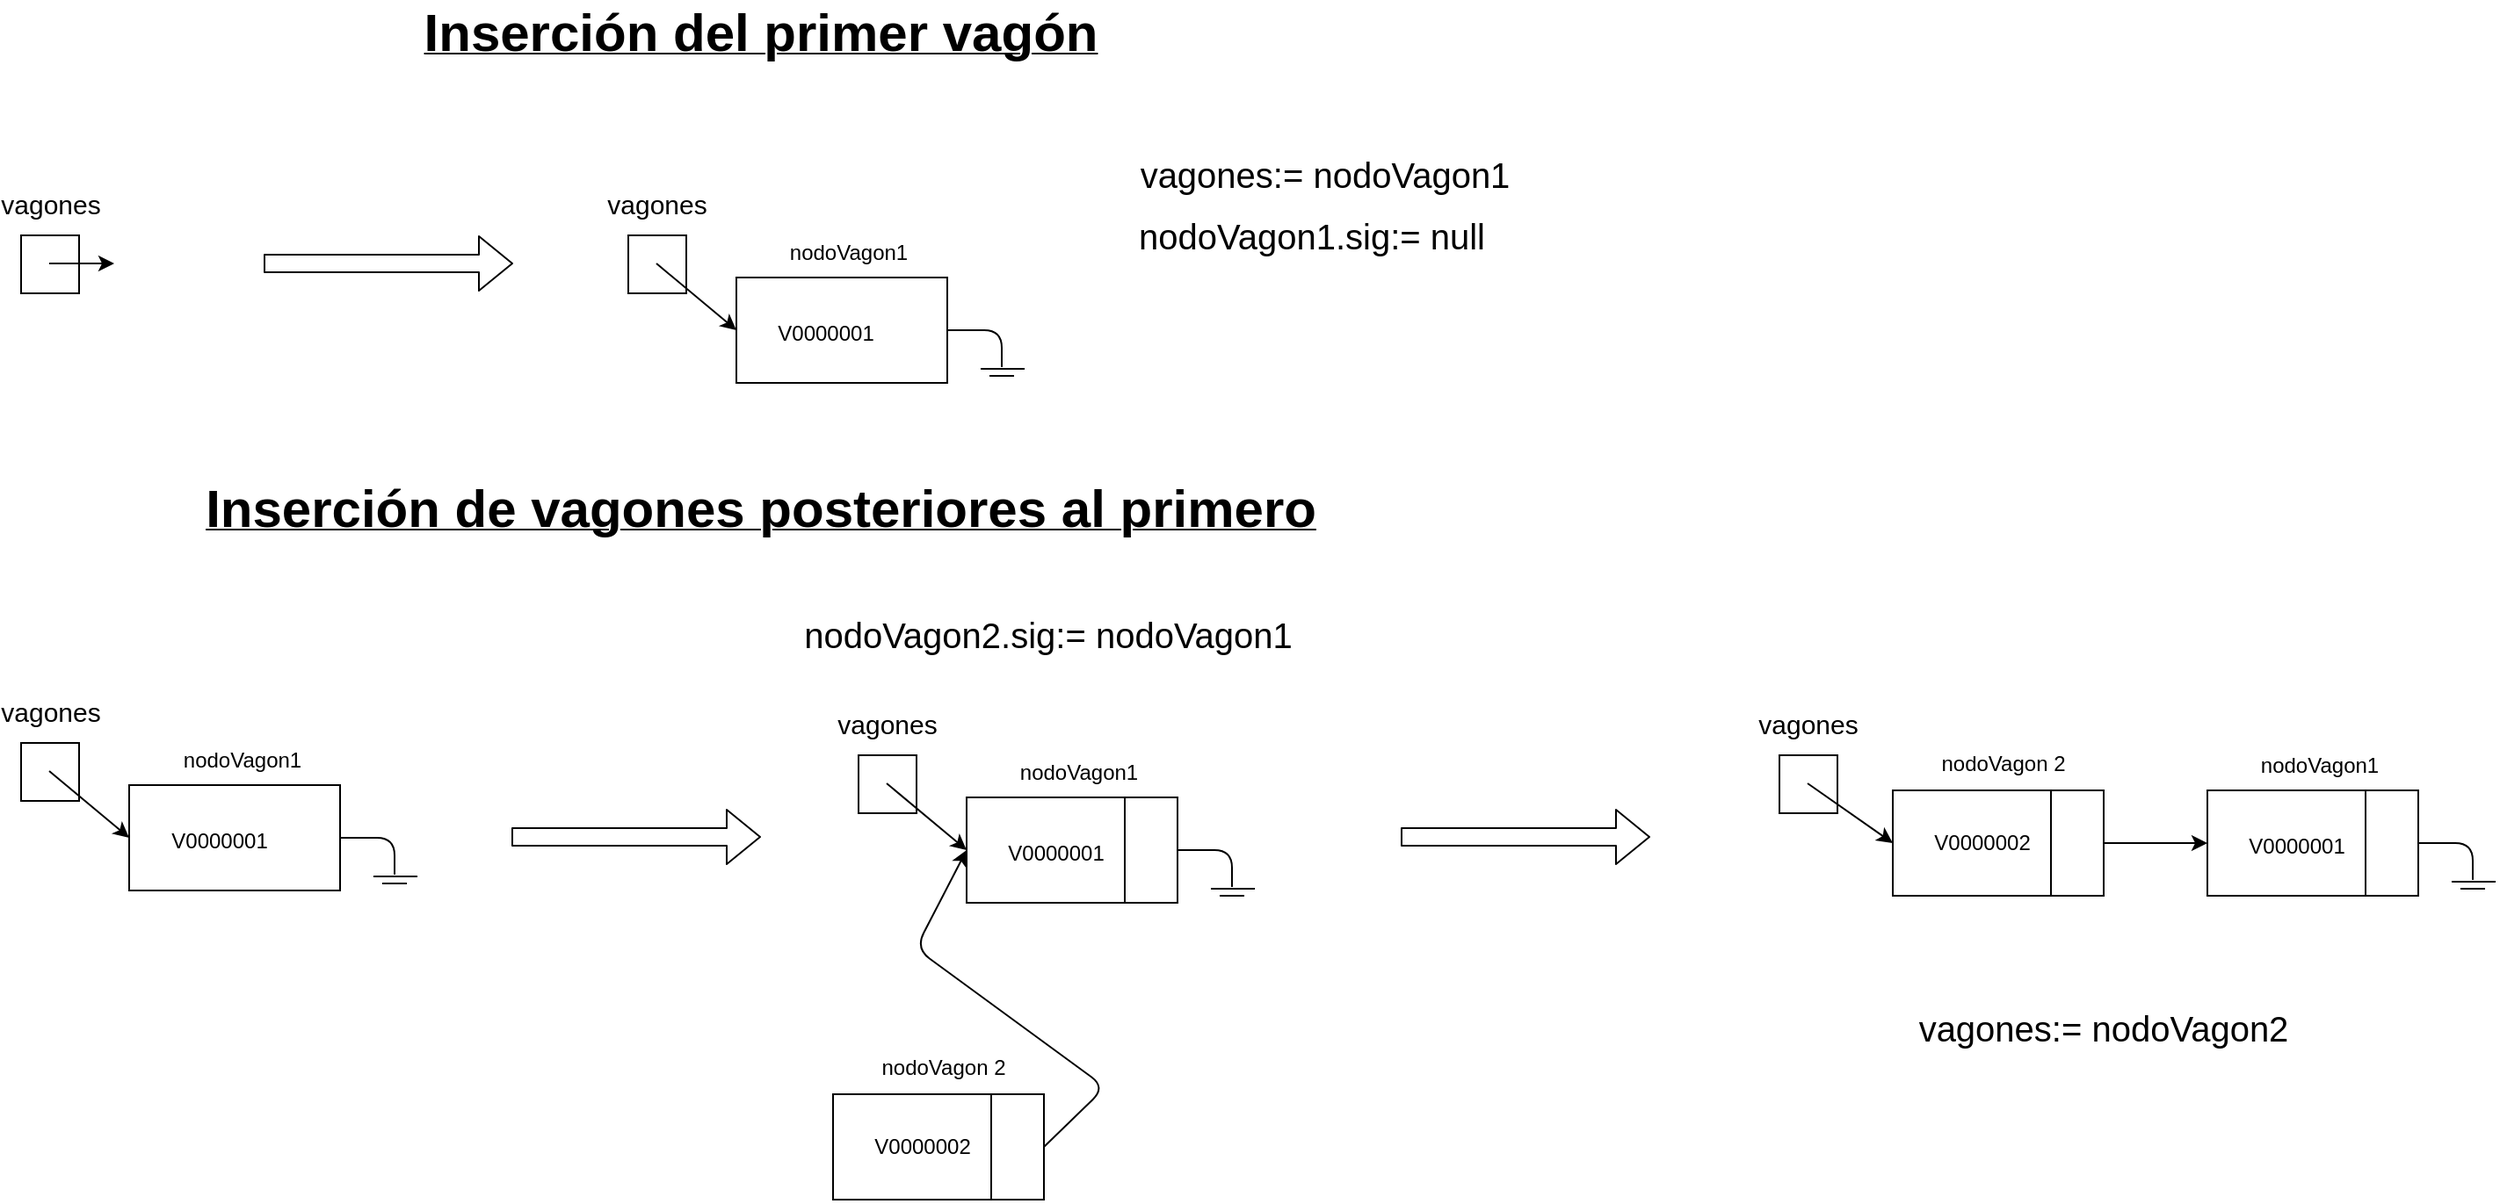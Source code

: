 <mxfile version="14.7.2" type="device"><diagram id="VkRWpURPxjBSTJ6hk2yl" name="Page-1"><mxGraphModel dx="1422" dy="763" grid="0" gridSize="10" guides="1" tooltips="1" connect="1" arrows="1" fold="1" page="1" pageScale="1" pageWidth="2336" pageHeight="1654" math="0" shadow="0"><root><mxCell id="0"/><mxCell id="1" parent="0"/><mxCell id="RCN8R2D4LLHzQwkiEhFR-1" value="" style="whiteSpace=wrap;html=1;aspect=fixed;" parent="1" vertex="1"><mxGeometry x="279" y="152" width="33" height="33" as="geometry"/></mxCell><mxCell id="RCN8R2D4LLHzQwkiEhFR-2" value="&lt;font style=&quot;font-size: 15px&quot;&gt;vagones&lt;/font&gt;" style="text;html=1;strokeColor=none;fillColor=none;align=center;verticalAlign=middle;whiteSpace=wrap;rounded=0;" parent="1" vertex="1"><mxGeometry x="275.5" y="124" width="40" height="20" as="geometry"/></mxCell><mxCell id="RCN8R2D4LLHzQwkiEhFR-3" value="" style="endArrow=classic;html=1;" parent="1" edge="1"><mxGeometry width="50" height="50" relative="1" as="geometry"><mxPoint x="295" y="168" as="sourcePoint"/><mxPoint x="332" y="168" as="targetPoint"/></mxGeometry></mxCell><mxCell id="RCN8R2D4LLHzQwkiEhFR-6" value="&lt;u&gt;&lt;font style=&quot;font-size: 30px&quot;&gt;&lt;b&gt;Inserción del primer vagón&lt;/b&gt;&lt;/font&gt;&lt;/u&gt;" style="text;html=1;strokeColor=none;fillColor=none;align=center;verticalAlign=middle;whiteSpace=wrap;rounded=0;" parent="1" vertex="1"><mxGeometry x="472" y="26" width="456" height="20" as="geometry"/></mxCell><mxCell id="RCN8R2D4LLHzQwkiEhFR-7" value="" style="shape=flexArrow;endArrow=classic;html=1;" parent="1" edge="1"><mxGeometry width="50" height="50" relative="1" as="geometry"><mxPoint x="417" y="168" as="sourcePoint"/><mxPoint x="559" y="168" as="targetPoint"/></mxGeometry></mxCell><mxCell id="RCN8R2D4LLHzQwkiEhFR-8" value="" style="whiteSpace=wrap;html=1;aspect=fixed;" parent="1" vertex="1"><mxGeometry x="624.5" y="152" width="33" height="33" as="geometry"/></mxCell><mxCell id="RCN8R2D4LLHzQwkiEhFR-9" value="&lt;font style=&quot;font-size: 15px&quot;&gt;vagones&lt;/font&gt;" style="text;html=1;strokeColor=none;fillColor=none;align=center;verticalAlign=middle;whiteSpace=wrap;rounded=0;" parent="1" vertex="1"><mxGeometry x="621" y="124" width="40" height="20" as="geometry"/></mxCell><mxCell id="RCN8R2D4LLHzQwkiEhFR-10" value="" style="endArrow=classic;html=1;entryX=0;entryY=0.5;entryDx=0;entryDy=0;" parent="1" target="RCN8R2D4LLHzQwkiEhFR-11" edge="1"><mxGeometry width="50" height="50" relative="1" as="geometry"><mxPoint x="640.5" y="168" as="sourcePoint"/><mxPoint x="675" y="202" as="targetPoint"/></mxGeometry></mxCell><mxCell id="RCN8R2D4LLHzQwkiEhFR-11" value="" style="rounded=0;whiteSpace=wrap;html=1;" parent="1" vertex="1"><mxGeometry x="686" y="176" width="120" height="60" as="geometry"/></mxCell><mxCell id="RCN8R2D4LLHzQwkiEhFR-12" value="" style="endArrow=none;html=1;exitX=1;exitY=0.5;exitDx=0;exitDy=0;" parent="1" source="RCN8R2D4LLHzQwkiEhFR-11" edge="1"><mxGeometry width="50" height="50" relative="1" as="geometry"><mxPoint x="850" y="242" as="sourcePoint"/><mxPoint x="837" y="227" as="targetPoint"/><Array as="points"><mxPoint x="837" y="206"/></Array></mxGeometry></mxCell><mxCell id="RCN8R2D4LLHzQwkiEhFR-13" value="" style="endArrow=none;html=1;" parent="1" edge="1"><mxGeometry width="50" height="50" relative="1" as="geometry"><mxPoint x="825" y="228" as="sourcePoint"/><mxPoint x="850" y="228" as="targetPoint"/></mxGeometry></mxCell><mxCell id="RCN8R2D4LLHzQwkiEhFR-14" value="" style="endArrow=none;html=1;" parent="1" edge="1"><mxGeometry width="50" height="50" relative="1" as="geometry"><mxPoint x="830" y="232" as="sourcePoint"/><mxPoint x="844" y="232" as="targetPoint"/></mxGeometry></mxCell><mxCell id="RCN8R2D4LLHzQwkiEhFR-15" value="V0000001" style="text;html=1;strokeColor=none;fillColor=none;align=center;verticalAlign=middle;whiteSpace=wrap;rounded=0;" parent="1" vertex="1"><mxGeometry x="717" y="198" width="40" height="20" as="geometry"/></mxCell><mxCell id="RCN8R2D4LLHzQwkiEhFR-16" value="&lt;font style=&quot;font-size: 20px&quot;&gt;vagones:= nodoVagon1 &lt;/font&gt;" style="text;html=1;strokeColor=none;fillColor=none;align=center;verticalAlign=middle;whiteSpace=wrap;rounded=0;" parent="1" vertex="1"><mxGeometry x="906" y="106.5" width="230" height="20" as="geometry"/></mxCell><mxCell id="RCN8R2D4LLHzQwkiEhFR-17" value="nodoVagon1" style="text;html=1;strokeColor=none;fillColor=none;align=center;verticalAlign=middle;whiteSpace=wrap;rounded=0;" parent="1" vertex="1"><mxGeometry x="730" y="152" width="40" height="20" as="geometry"/></mxCell><mxCell id="RCN8R2D4LLHzQwkiEhFR-18" value="&lt;font style=&quot;font-size: 20px&quot;&gt;nodoVagon1.sig:= null&lt;/font&gt;" style="text;html=1;strokeColor=none;fillColor=none;align=center;verticalAlign=middle;whiteSpace=wrap;rounded=0;" parent="1" vertex="1"><mxGeometry x="909" y="141.5" width="209" height="20" as="geometry"/></mxCell><mxCell id="RCN8R2D4LLHzQwkiEhFR-19" value="&lt;u&gt;&lt;b&gt;&lt;font style=&quot;font-size: 30px&quot;&gt;Inserción de vagones posteriores al primero&lt;/font&gt;&lt;/b&gt;&lt;/u&gt;" style="text;html=1;strokeColor=none;fillColor=none;align=center;verticalAlign=middle;whiteSpace=wrap;rounded=0;" parent="1" vertex="1"><mxGeometry x="364" y="297" width="672" height="20" as="geometry"/></mxCell><mxCell id="RCN8R2D4LLHzQwkiEhFR-20" value="" style="whiteSpace=wrap;html=1;aspect=fixed;" parent="1" vertex="1"><mxGeometry x="279" y="441" width="33" height="33" as="geometry"/></mxCell><mxCell id="RCN8R2D4LLHzQwkiEhFR-21" value="&lt;font style=&quot;font-size: 15px&quot;&gt;vagones&lt;/font&gt;" style="text;html=1;strokeColor=none;fillColor=none;align=center;verticalAlign=middle;whiteSpace=wrap;rounded=0;" parent="1" vertex="1"><mxGeometry x="275.5" y="413" width="40" height="20" as="geometry"/></mxCell><mxCell id="RCN8R2D4LLHzQwkiEhFR-22" value="" style="endArrow=classic;html=1;entryX=0;entryY=0.5;entryDx=0;entryDy=0;" parent="1" target="RCN8R2D4LLHzQwkiEhFR-23" edge="1"><mxGeometry width="50" height="50" relative="1" as="geometry"><mxPoint x="295" y="457" as="sourcePoint"/><mxPoint x="329.5" y="491" as="targetPoint"/></mxGeometry></mxCell><mxCell id="RCN8R2D4LLHzQwkiEhFR-23" value="" style="rounded=0;whiteSpace=wrap;html=1;" parent="1" vertex="1"><mxGeometry x="340.5" y="465" width="120" height="60" as="geometry"/></mxCell><mxCell id="RCN8R2D4LLHzQwkiEhFR-24" value="" style="endArrow=none;html=1;exitX=1;exitY=0.5;exitDx=0;exitDy=0;" parent="1" source="RCN8R2D4LLHzQwkiEhFR-23" edge="1"><mxGeometry width="50" height="50" relative="1" as="geometry"><mxPoint x="504.5" y="531" as="sourcePoint"/><mxPoint x="491.5" y="516" as="targetPoint"/><Array as="points"><mxPoint x="491.5" y="495"/></Array></mxGeometry></mxCell><mxCell id="RCN8R2D4LLHzQwkiEhFR-25" value="" style="endArrow=none;html=1;" parent="1" edge="1"><mxGeometry width="50" height="50" relative="1" as="geometry"><mxPoint x="479.5" y="517" as="sourcePoint"/><mxPoint x="504.5" y="517" as="targetPoint"/></mxGeometry></mxCell><mxCell id="RCN8R2D4LLHzQwkiEhFR-26" value="" style="endArrow=none;html=1;" parent="1" edge="1"><mxGeometry width="50" height="50" relative="1" as="geometry"><mxPoint x="484.5" y="521" as="sourcePoint"/><mxPoint x="498.5" y="521" as="targetPoint"/></mxGeometry></mxCell><mxCell id="RCN8R2D4LLHzQwkiEhFR-27" value="V0000001" style="text;html=1;strokeColor=none;fillColor=none;align=center;verticalAlign=middle;whiteSpace=wrap;rounded=0;" parent="1" vertex="1"><mxGeometry x="371.5" y="487" width="40" height="20" as="geometry"/></mxCell><mxCell id="RCN8R2D4LLHzQwkiEhFR-28" value="nodoVagon1" style="text;html=1;strokeColor=none;fillColor=none;align=center;verticalAlign=middle;whiteSpace=wrap;rounded=0;" parent="1" vertex="1"><mxGeometry x="384.5" y="441" width="40" height="20" as="geometry"/></mxCell><mxCell id="RCN8R2D4LLHzQwkiEhFR-29" value="" style="shape=flexArrow;endArrow=classic;html=1;" parent="1" edge="1"><mxGeometry width="50" height="50" relative="1" as="geometry"><mxPoint x="558" y="494.5" as="sourcePoint"/><mxPoint x="700" y="494.5" as="targetPoint"/></mxGeometry></mxCell><mxCell id="RCN8R2D4LLHzQwkiEhFR-30" value="" style="rounded=0;whiteSpace=wrap;html=1;" parent="1" vertex="1"><mxGeometry x="741" y="641" width="120" height="60" as="geometry"/></mxCell><mxCell id="RCN8R2D4LLHzQwkiEhFR-31" value="" style="whiteSpace=wrap;html=1;aspect=fixed;" parent="1" vertex="1"><mxGeometry x="755.5" y="448" width="33" height="33" as="geometry"/></mxCell><mxCell id="RCN8R2D4LLHzQwkiEhFR-32" value="&lt;font style=&quot;font-size: 15px&quot;&gt;vagones&lt;/font&gt;" style="text;html=1;strokeColor=none;fillColor=none;align=center;verticalAlign=middle;whiteSpace=wrap;rounded=0;" parent="1" vertex="1"><mxGeometry x="752" y="420" width="40" height="20" as="geometry"/></mxCell><mxCell id="RCN8R2D4LLHzQwkiEhFR-33" value="" style="endArrow=classic;html=1;entryX=0;entryY=0.5;entryDx=0;entryDy=0;" parent="1" target="RCN8R2D4LLHzQwkiEhFR-34" edge="1"><mxGeometry width="50" height="50" relative="1" as="geometry"><mxPoint x="771.5" y="464" as="sourcePoint"/><mxPoint x="806" y="498" as="targetPoint"/></mxGeometry></mxCell><mxCell id="RCN8R2D4LLHzQwkiEhFR-34" value="" style="rounded=0;whiteSpace=wrap;html=1;" parent="1" vertex="1"><mxGeometry x="817" y="472" width="120" height="60" as="geometry"/></mxCell><mxCell id="RCN8R2D4LLHzQwkiEhFR-35" value="" style="endArrow=none;html=1;exitX=1;exitY=0.5;exitDx=0;exitDy=0;" parent="1" source="RCN8R2D4LLHzQwkiEhFR-34" edge="1"><mxGeometry width="50" height="50" relative="1" as="geometry"><mxPoint x="981" y="538" as="sourcePoint"/><mxPoint x="968" y="523" as="targetPoint"/><Array as="points"><mxPoint x="968" y="502"/></Array></mxGeometry></mxCell><mxCell id="RCN8R2D4LLHzQwkiEhFR-36" value="" style="endArrow=none;html=1;" parent="1" edge="1"><mxGeometry width="50" height="50" relative="1" as="geometry"><mxPoint x="956" y="524" as="sourcePoint"/><mxPoint x="981" y="524" as="targetPoint"/></mxGeometry></mxCell><mxCell id="RCN8R2D4LLHzQwkiEhFR-37" value="" style="endArrow=none;html=1;" parent="1" edge="1"><mxGeometry width="50" height="50" relative="1" as="geometry"><mxPoint x="961" y="528" as="sourcePoint"/><mxPoint x="975" y="528" as="targetPoint"/></mxGeometry></mxCell><mxCell id="RCN8R2D4LLHzQwkiEhFR-38" value="V0000001" style="text;html=1;strokeColor=none;fillColor=none;align=center;verticalAlign=middle;whiteSpace=wrap;rounded=0;" parent="1" vertex="1"><mxGeometry x="848" y="494" width="40" height="20" as="geometry"/></mxCell><mxCell id="RCN8R2D4LLHzQwkiEhFR-39" value="nodoVagon1" style="text;html=1;strokeColor=none;fillColor=none;align=center;verticalAlign=middle;whiteSpace=wrap;rounded=0;" parent="1" vertex="1"><mxGeometry x="861" y="448" width="40" height="20" as="geometry"/></mxCell><mxCell id="RCN8R2D4LLHzQwkiEhFR-40" value="nodoVagon 2" style="text;html=1;strokeColor=none;fillColor=none;align=center;verticalAlign=middle;whiteSpace=wrap;rounded=0;" parent="1" vertex="1"><mxGeometry x="763" y="616" width="81.5" height="20" as="geometry"/></mxCell><mxCell id="RCN8R2D4LLHzQwkiEhFR-41" value="V0000002" style="text;html=1;strokeColor=none;fillColor=none;align=center;verticalAlign=middle;whiteSpace=wrap;rounded=0;" parent="1" vertex="1"><mxGeometry x="772" y="661" width="40" height="20" as="geometry"/></mxCell><mxCell id="RCN8R2D4LLHzQwkiEhFR-42" value="" style="endArrow=none;html=1;entryX=0.75;entryY=1;entryDx=0;entryDy=0;exitX=0.75;exitY=0;exitDx=0;exitDy=0;" parent="1" source="RCN8R2D4LLHzQwkiEhFR-30" target="RCN8R2D4LLHzQwkiEhFR-30" edge="1"><mxGeometry width="50" height="50" relative="1" as="geometry"><mxPoint x="851" y="755" as="sourcePoint"/><mxPoint x="901" y="705" as="targetPoint"/></mxGeometry></mxCell><mxCell id="RCN8R2D4LLHzQwkiEhFR-43" value="" style="endArrow=classic;html=1;exitX=1;exitY=0.5;exitDx=0;exitDy=0;entryX=0;entryY=0.5;entryDx=0;entryDy=0;" parent="1" source="RCN8R2D4LLHzQwkiEhFR-30" target="RCN8R2D4LLHzQwkiEhFR-34" edge="1"><mxGeometry width="50" height="50" relative="1" as="geometry"><mxPoint x="896" y="698" as="sourcePoint"/><mxPoint x="946" y="648" as="targetPoint"/><Array as="points"><mxPoint x="896" y="637"/><mxPoint x="788" y="558"/></Array></mxGeometry></mxCell><mxCell id="RCN8R2D4LLHzQwkiEhFR-44" value="" style="endArrow=none;html=1;exitX=0.75;exitY=1;exitDx=0;exitDy=0;entryX=0.75;entryY=0;entryDx=0;entryDy=0;" parent="1" source="RCN8R2D4LLHzQwkiEhFR-34" target="RCN8R2D4LLHzQwkiEhFR-34" edge="1"><mxGeometry width="50" height="50" relative="1" as="geometry"><mxPoint x="694" y="504" as="sourcePoint"/><mxPoint x="744" y="454" as="targetPoint"/></mxGeometry></mxCell><mxCell id="RCN8R2D4LLHzQwkiEhFR-45" value="" style="rounded=0;whiteSpace=wrap;html=1;" parent="1" vertex="1"><mxGeometry x="1344" y="468" width="120" height="60" as="geometry"/></mxCell><mxCell id="RCN8R2D4LLHzQwkiEhFR-46" value="" style="whiteSpace=wrap;html=1;aspect=fixed;" parent="1" vertex="1"><mxGeometry x="1279.5" y="448" width="33" height="33" as="geometry"/></mxCell><mxCell id="RCN8R2D4LLHzQwkiEhFR-47" value="&lt;font style=&quot;font-size: 15px&quot;&gt;vagones&lt;/font&gt;" style="text;html=1;strokeColor=none;fillColor=none;align=center;verticalAlign=middle;whiteSpace=wrap;rounded=0;" parent="1" vertex="1"><mxGeometry x="1276" y="420" width="40" height="20" as="geometry"/></mxCell><mxCell id="RCN8R2D4LLHzQwkiEhFR-48" value="" style="endArrow=classic;html=1;entryX=0;entryY=0.5;entryDx=0;entryDy=0;" parent="1" target="RCN8R2D4LLHzQwkiEhFR-45" edge="1"><mxGeometry width="50" height="50" relative="1" as="geometry"><mxPoint x="1295.5" y="464" as="sourcePoint"/><mxPoint x="1330" y="498" as="targetPoint"/></mxGeometry></mxCell><mxCell id="RCN8R2D4LLHzQwkiEhFR-49" value="" style="rounded=0;whiteSpace=wrap;html=1;" parent="1" vertex="1"><mxGeometry x="1523" y="468" width="120" height="60" as="geometry"/></mxCell><mxCell id="RCN8R2D4LLHzQwkiEhFR-50" value="" style="endArrow=none;html=1;exitX=1;exitY=0.5;exitDx=0;exitDy=0;" parent="1" source="RCN8R2D4LLHzQwkiEhFR-49" edge="1"><mxGeometry width="50" height="50" relative="1" as="geometry"><mxPoint x="1687" y="534" as="sourcePoint"/><mxPoint x="1674" y="519" as="targetPoint"/><Array as="points"><mxPoint x="1674" y="498"/></Array></mxGeometry></mxCell><mxCell id="RCN8R2D4LLHzQwkiEhFR-51" value="" style="endArrow=none;html=1;" parent="1" edge="1"><mxGeometry width="50" height="50" relative="1" as="geometry"><mxPoint x="1662" y="520" as="sourcePoint"/><mxPoint x="1687" y="520" as="targetPoint"/></mxGeometry></mxCell><mxCell id="RCN8R2D4LLHzQwkiEhFR-52" value="" style="endArrow=none;html=1;" parent="1" edge="1"><mxGeometry width="50" height="50" relative="1" as="geometry"><mxPoint x="1667" y="524" as="sourcePoint"/><mxPoint x="1681" y="524" as="targetPoint"/></mxGeometry></mxCell><mxCell id="RCN8R2D4LLHzQwkiEhFR-53" value="V0000001" style="text;html=1;strokeColor=none;fillColor=none;align=center;verticalAlign=middle;whiteSpace=wrap;rounded=0;" parent="1" vertex="1"><mxGeometry x="1554" y="490" width="40" height="20" as="geometry"/></mxCell><mxCell id="RCN8R2D4LLHzQwkiEhFR-54" value="nodoVagon1" style="text;html=1;strokeColor=none;fillColor=none;align=center;verticalAlign=middle;whiteSpace=wrap;rounded=0;" parent="1" vertex="1"><mxGeometry x="1567" y="444" width="40" height="20" as="geometry"/></mxCell><mxCell id="RCN8R2D4LLHzQwkiEhFR-55" value="nodoVagon 2" style="text;html=1;strokeColor=none;fillColor=none;align=center;verticalAlign=middle;whiteSpace=wrap;rounded=0;" parent="1" vertex="1"><mxGeometry x="1366" y="443" width="81.5" height="20" as="geometry"/></mxCell><mxCell id="RCN8R2D4LLHzQwkiEhFR-56" value="V0000002" style="text;html=1;strokeColor=none;fillColor=none;align=center;verticalAlign=middle;whiteSpace=wrap;rounded=0;" parent="1" vertex="1"><mxGeometry x="1375" y="488" width="40" height="20" as="geometry"/></mxCell><mxCell id="RCN8R2D4LLHzQwkiEhFR-57" value="" style="endArrow=none;html=1;entryX=0.75;entryY=1;entryDx=0;entryDy=0;exitX=0.75;exitY=0;exitDx=0;exitDy=0;" parent="1" source="RCN8R2D4LLHzQwkiEhFR-45" target="RCN8R2D4LLHzQwkiEhFR-45" edge="1"><mxGeometry width="50" height="50" relative="1" as="geometry"><mxPoint x="1454" y="582" as="sourcePoint"/><mxPoint x="1504" y="532" as="targetPoint"/></mxGeometry></mxCell><mxCell id="RCN8R2D4LLHzQwkiEhFR-59" value="" style="endArrow=none;html=1;exitX=0.75;exitY=1;exitDx=0;exitDy=0;entryX=0.75;entryY=0;entryDx=0;entryDy=0;" parent="1" source="RCN8R2D4LLHzQwkiEhFR-49" target="RCN8R2D4LLHzQwkiEhFR-49" edge="1"><mxGeometry width="50" height="50" relative="1" as="geometry"><mxPoint x="1400" y="500" as="sourcePoint"/><mxPoint x="1450" y="450" as="targetPoint"/></mxGeometry></mxCell><mxCell id="RCN8R2D4LLHzQwkiEhFR-60" value="" style="shape=flexArrow;endArrow=classic;html=1;" parent="1" edge="1"><mxGeometry width="50" height="50" relative="1" as="geometry"><mxPoint x="1064" y="494.5" as="sourcePoint"/><mxPoint x="1206" y="494.5" as="targetPoint"/></mxGeometry></mxCell><mxCell id="RCN8R2D4LLHzQwkiEhFR-61" value="" style="endArrow=classic;html=1;exitX=1;exitY=0.5;exitDx=0;exitDy=0;entryX=0;entryY=0.5;entryDx=0;entryDy=0;" parent="1" source="RCN8R2D4LLHzQwkiEhFR-45" target="RCN8R2D4LLHzQwkiEhFR-49" edge="1"><mxGeometry width="50" height="50" relative="1" as="geometry"><mxPoint x="1100" y="573.5" as="sourcePoint"/><mxPoint x="1150" y="523.5" as="targetPoint"/></mxGeometry></mxCell><mxCell id="RCN8R2D4LLHzQwkiEhFR-62" value="&lt;font style=&quot;font-size: 20px&quot;&gt;nodoVagon2.sig:= nodoVagon1&lt;/font&gt;" style="text;html=1;strokeColor=none;fillColor=none;align=center;verticalAlign=middle;whiteSpace=wrap;rounded=0;" parent="1" vertex="1"><mxGeometry x="710" y="369" width="307" height="20" as="geometry"/></mxCell><mxCell id="RCN8R2D4LLHzQwkiEhFR-63" value="&lt;font style=&quot;font-size: 20px&quot;&gt;vagones:= nodoVagon2&lt;/font&gt;" style="text;html=1;strokeColor=none;fillColor=none;align=center;verticalAlign=middle;whiteSpace=wrap;rounded=0;" parent="1" vertex="1"><mxGeometry x="1344" y="593" width="240" height="20" as="geometry"/></mxCell></root></mxGraphModel></diagram></mxfile>